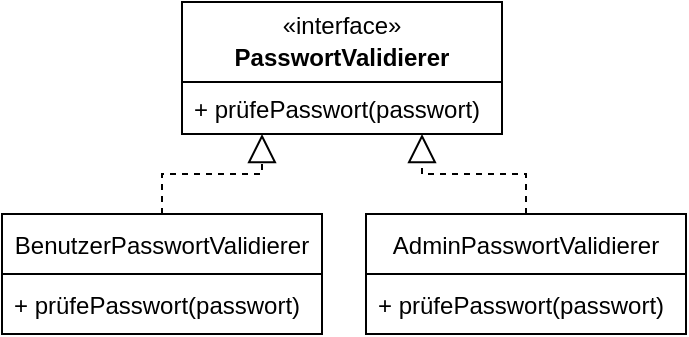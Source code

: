 <mxfile version="15.4.0" type="device"><diagram id="XBAXKxNfd_ylL5v29V68" name="Seite-1"><mxGraphModel dx="1086" dy="966" grid="1" gridSize="10" guides="1" tooltips="1" connect="1" arrows="1" fold="1" page="1" pageScale="1" pageWidth="827" pageHeight="1169" math="0" shadow="0"><root><mxCell id="0"/><mxCell id="1" parent="0"/><mxCell id="vCA6h9teD-eTVQteBIi--24" value="BenutzerPasswortValidierer" style="swimlane;fontStyle=0;childLayout=stackLayout;horizontal=1;startSize=30;horizontalStack=0;resizeParent=1;resizeParentMax=0;resizeLast=0;collapsible=1;marginBottom=0;" parent="1" vertex="1"><mxGeometry x="50" y="120" width="160" height="60" as="geometry"/></mxCell><mxCell id="vCA6h9teD-eTVQteBIi--25" value="+ prüfePasswort(passwort)" style="text;strokeColor=none;fillColor=none;align=left;verticalAlign=middle;spacingLeft=4;spacingRight=4;overflow=hidden;points=[[0,0.5],[1,0.5]];portConstraint=eastwest;rotatable=0;" parent="vCA6h9teD-eTVQteBIi--24" vertex="1"><mxGeometry y="30" width="160" height="30" as="geometry"/></mxCell><mxCell id="vCA6h9teD-eTVQteBIi--28" value="AdminPasswortValidierer" style="swimlane;fontStyle=0;childLayout=stackLayout;horizontal=1;startSize=30;horizontalStack=0;resizeParent=1;resizeParentMax=0;resizeLast=0;collapsible=1;marginBottom=0;" parent="1" vertex="1"><mxGeometry x="232" y="120" width="160" height="60" as="geometry"/></mxCell><mxCell id="vCA6h9teD-eTVQteBIi--29" value="+ prüfePasswort(passwort)" style="text;strokeColor=none;fillColor=none;align=left;verticalAlign=middle;spacingLeft=4;spacingRight=4;overflow=hidden;points=[[0,0.5],[1,0.5]];portConstraint=eastwest;rotatable=0;" parent="vCA6h9teD-eTVQteBIi--28" vertex="1"><mxGeometry y="30" width="160" height="30" as="geometry"/></mxCell><mxCell id="NjfGi7KKhj3kzJIku5FV-2" value="" style="endArrow=block;dashed=1;endFill=0;endSize=12;html=1;rounded=0;edgeStyle=orthogonalEdgeStyle;exitX=0.5;exitY=0;exitDx=0;exitDy=0;entryX=0.25;entryY=1;entryDx=0;entryDy=0;" edge="1" parent="1" source="vCA6h9teD-eTVQteBIi--24" target="NjfGi7KKhj3kzJIku5FV-8"><mxGeometry width="160" relative="1" as="geometry"><mxPoint x="150" y="230" as="sourcePoint"/><mxPoint x="210" y="200" as="targetPoint"/></mxGeometry></mxCell><mxCell id="NjfGi7KKhj3kzJIku5FV-3" value="" style="endArrow=block;dashed=1;endFill=0;endSize=12;html=1;rounded=0;edgeStyle=orthogonalEdgeStyle;entryX=0.75;entryY=1;entryDx=0;entryDy=0;exitX=0.5;exitY=0;exitDx=0;exitDy=0;" edge="1" parent="1" source="vCA6h9teD-eTVQteBIi--28" target="NjfGi7KKhj3kzJIku5FV-8"><mxGeometry width="160" relative="1" as="geometry"><mxPoint x="140" y="130" as="sourcePoint"/><mxPoint x="190" y="90" as="targetPoint"/></mxGeometry></mxCell><mxCell id="NjfGi7KKhj3kzJIku5FV-14" value="" style="group" vertex="1" connectable="0" parent="1"><mxGeometry x="140" y="14" width="160" height="66" as="geometry"/></mxCell><mxCell id="NjfGi7KKhj3kzJIku5FV-12" value="PasswortValidierer" style="text;align=center;fontStyle=1;verticalAlign=middle;spacingLeft=3;spacingRight=3;strokeColor=none;rotatable=0;points=[[0,0.5],[1,0.5]];portConstraint=eastwest;" vertex="1" parent="NjfGi7KKhj3kzJIku5FV-14"><mxGeometry x="10" y="14" width="140" height="26" as="geometry"/></mxCell><mxCell id="NjfGi7KKhj3kzJIku5FV-13" value="&lt;span&gt;«interface»&lt;/span&gt;" style="text;html=1;strokeColor=none;fillColor=none;align=center;verticalAlign=middle;whiteSpace=wrap;rounded=0;" vertex="1" parent="NjfGi7KKhj3kzJIku5FV-14"><mxGeometry x="10" width="140" height="24" as="geometry"/></mxCell><mxCell id="NjfGi7KKhj3kzJIku5FV-8" value="" style="swimlane;fontStyle=0;childLayout=stackLayout;horizontal=1;startSize=40;fillColor=none;horizontalStack=0;resizeParent=1;resizeParentMax=0;resizeLast=0;collapsible=1;marginBottom=0;" vertex="1" parent="NjfGi7KKhj3kzJIku5FV-14"><mxGeometry width="160" height="66" as="geometry"><mxRectangle width="50" height="40" as="alternateBounds"/></mxGeometry></mxCell><mxCell id="NjfGi7KKhj3kzJIku5FV-11" value="+ prüfePasswort(passwort)" style="text;strokeColor=none;fillColor=none;align=left;verticalAlign=top;spacingLeft=4;spacingRight=4;overflow=hidden;rotatable=0;points=[[0,0.5],[1,0.5]];portConstraint=eastwest;" vertex="1" parent="NjfGi7KKhj3kzJIku5FV-8"><mxGeometry y="40" width="160" height="26" as="geometry"/></mxCell></root></mxGraphModel></diagram></mxfile>